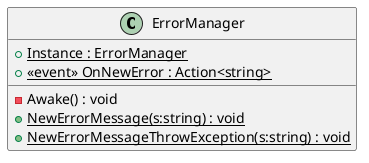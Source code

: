 @startuml
class ErrorManager {
    + {static} Instance : ErrorManager
    + {static}  <<event>> OnNewError : Action<string> 
    - Awake() : void
    + {static} NewErrorMessage(s:string) : void
    + {static} NewErrorMessageThrowException(s:string) : void
}
@enduml
